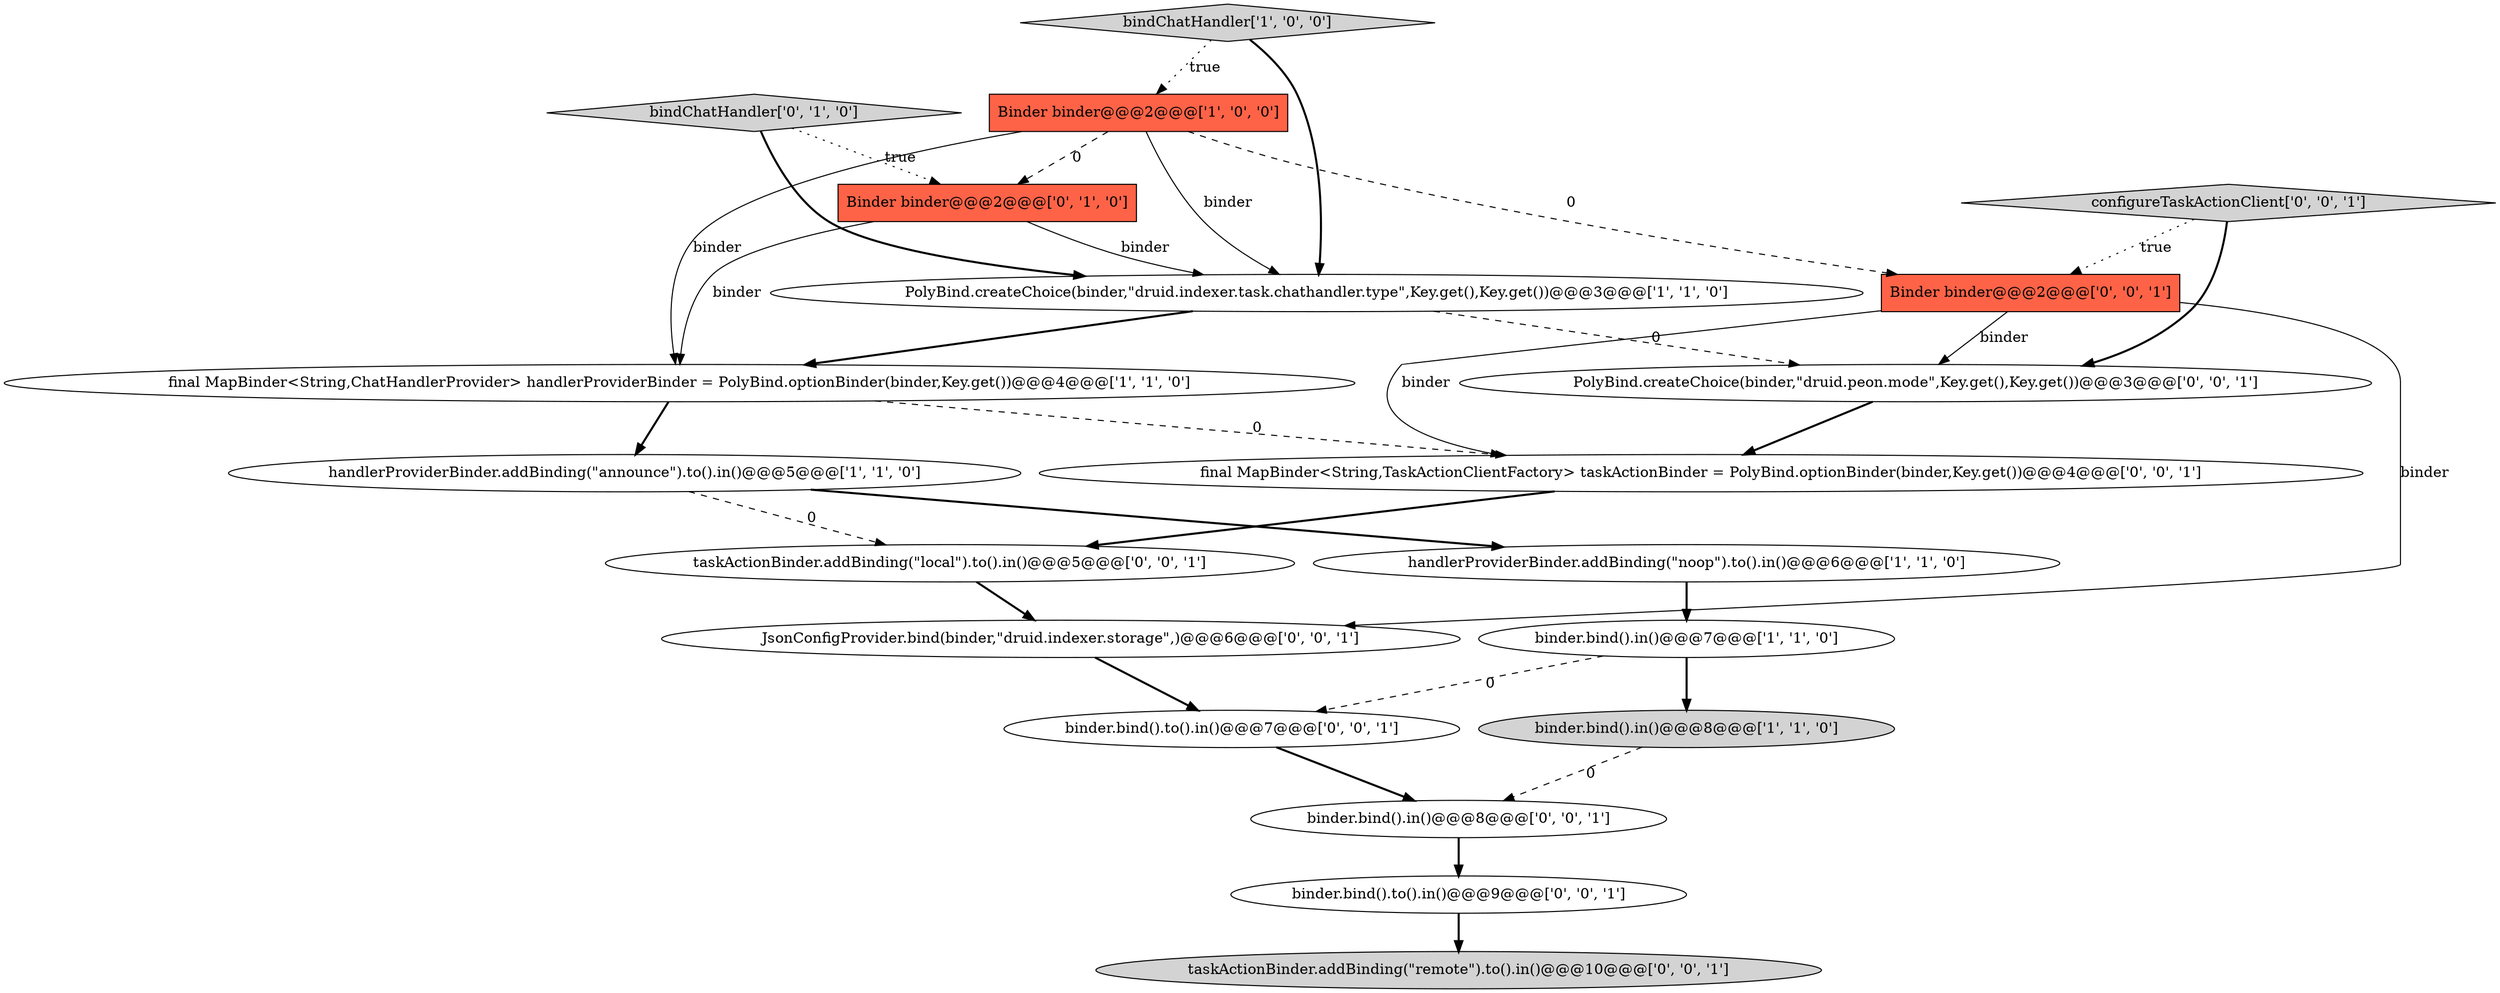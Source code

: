 digraph {
19 [style = filled, label = "binder.bind().to().in()@@@9@@@['0', '0', '1']", fillcolor = white, shape = ellipse image = "AAA0AAABBB3BBB"];
6 [style = filled, label = "Binder binder@@@2@@@['1', '0', '0']", fillcolor = tomato, shape = box image = "AAA1AAABBB1BBB"];
3 [style = filled, label = "PolyBind.createChoice(binder,\"druid.indexer.task.chathandler.type\",Key.get(),Key.get())@@@3@@@['1', '1', '0']", fillcolor = white, shape = ellipse image = "AAA0AAABBB1BBB"];
4 [style = filled, label = "binder.bind().in()@@@7@@@['1', '1', '0']", fillcolor = white, shape = ellipse image = "AAA0AAABBB1BBB"];
1 [style = filled, label = "handlerProviderBinder.addBinding(\"announce\").to().in()@@@5@@@['1', '1', '0']", fillcolor = white, shape = ellipse image = "AAA0AAABBB1BBB"];
16 [style = filled, label = "taskActionBinder.addBinding(\"remote\").to().in()@@@10@@@['0', '0', '1']", fillcolor = lightgray, shape = ellipse image = "AAA0AAABBB3BBB"];
5 [style = filled, label = "final MapBinder<String,ChatHandlerProvider> handlerProviderBinder = PolyBind.optionBinder(binder,Key.get())@@@4@@@['1', '1', '0']", fillcolor = white, shape = ellipse image = "AAA0AAABBB1BBB"];
9 [style = filled, label = "Binder binder@@@2@@@['0', '1', '0']", fillcolor = tomato, shape = box image = "AAA1AAABBB2BBB"];
7 [style = filled, label = "bindChatHandler['1', '0', '0']", fillcolor = lightgray, shape = diamond image = "AAA0AAABBB1BBB"];
14 [style = filled, label = "final MapBinder<String,TaskActionClientFactory> taskActionBinder = PolyBind.optionBinder(binder,Key.get())@@@4@@@['0', '0', '1']", fillcolor = white, shape = ellipse image = "AAA0AAABBB3BBB"];
8 [style = filled, label = "bindChatHandler['0', '1', '0']", fillcolor = lightgray, shape = diamond image = "AAA0AAABBB2BBB"];
15 [style = filled, label = "taskActionBinder.addBinding(\"local\").to().in()@@@5@@@['0', '0', '1']", fillcolor = white, shape = ellipse image = "AAA0AAABBB3BBB"];
10 [style = filled, label = "PolyBind.createChoice(binder,\"druid.peon.mode\",Key.get(),Key.get())@@@3@@@['0', '0', '1']", fillcolor = white, shape = ellipse image = "AAA0AAABBB3BBB"];
17 [style = filled, label = "JsonConfigProvider.bind(binder,\"druid.indexer.storage\",)@@@6@@@['0', '0', '1']", fillcolor = white, shape = ellipse image = "AAA0AAABBB3BBB"];
13 [style = filled, label = "binder.bind().in()@@@8@@@['0', '0', '1']", fillcolor = white, shape = ellipse image = "AAA0AAABBB3BBB"];
12 [style = filled, label = "Binder binder@@@2@@@['0', '0', '1']", fillcolor = tomato, shape = box image = "AAA0AAABBB3BBB"];
11 [style = filled, label = "configureTaskActionClient['0', '0', '1']", fillcolor = lightgray, shape = diamond image = "AAA0AAABBB3BBB"];
18 [style = filled, label = "binder.bind().to().in()@@@7@@@['0', '0', '1']", fillcolor = white, shape = ellipse image = "AAA0AAABBB3BBB"];
2 [style = filled, label = "handlerProviderBinder.addBinding(\"noop\").to().in()@@@6@@@['1', '1', '0']", fillcolor = white, shape = ellipse image = "AAA0AAABBB1BBB"];
0 [style = filled, label = "binder.bind().in()@@@8@@@['1', '1', '0']", fillcolor = lightgray, shape = ellipse image = "AAA0AAABBB1BBB"];
4->18 [style = dashed, label="0"];
7->6 [style = dotted, label="true"];
5->14 [style = dashed, label="0"];
10->14 [style = bold, label=""];
1->15 [style = dashed, label="0"];
12->10 [style = solid, label="binder"];
11->12 [style = dotted, label="true"];
8->3 [style = bold, label=""];
6->9 [style = dashed, label="0"];
12->14 [style = solid, label="binder"];
2->4 [style = bold, label=""];
7->3 [style = bold, label=""];
4->0 [style = bold, label=""];
19->16 [style = bold, label=""];
6->5 [style = solid, label="binder"];
6->12 [style = dashed, label="0"];
9->5 [style = solid, label="binder"];
5->1 [style = bold, label=""];
15->17 [style = bold, label=""];
3->5 [style = bold, label=""];
13->19 [style = bold, label=""];
6->3 [style = solid, label="binder"];
11->10 [style = bold, label=""];
9->3 [style = solid, label="binder"];
0->13 [style = dashed, label="0"];
12->17 [style = solid, label="binder"];
18->13 [style = bold, label=""];
14->15 [style = bold, label=""];
1->2 [style = bold, label=""];
3->10 [style = dashed, label="0"];
8->9 [style = dotted, label="true"];
17->18 [style = bold, label=""];
}
